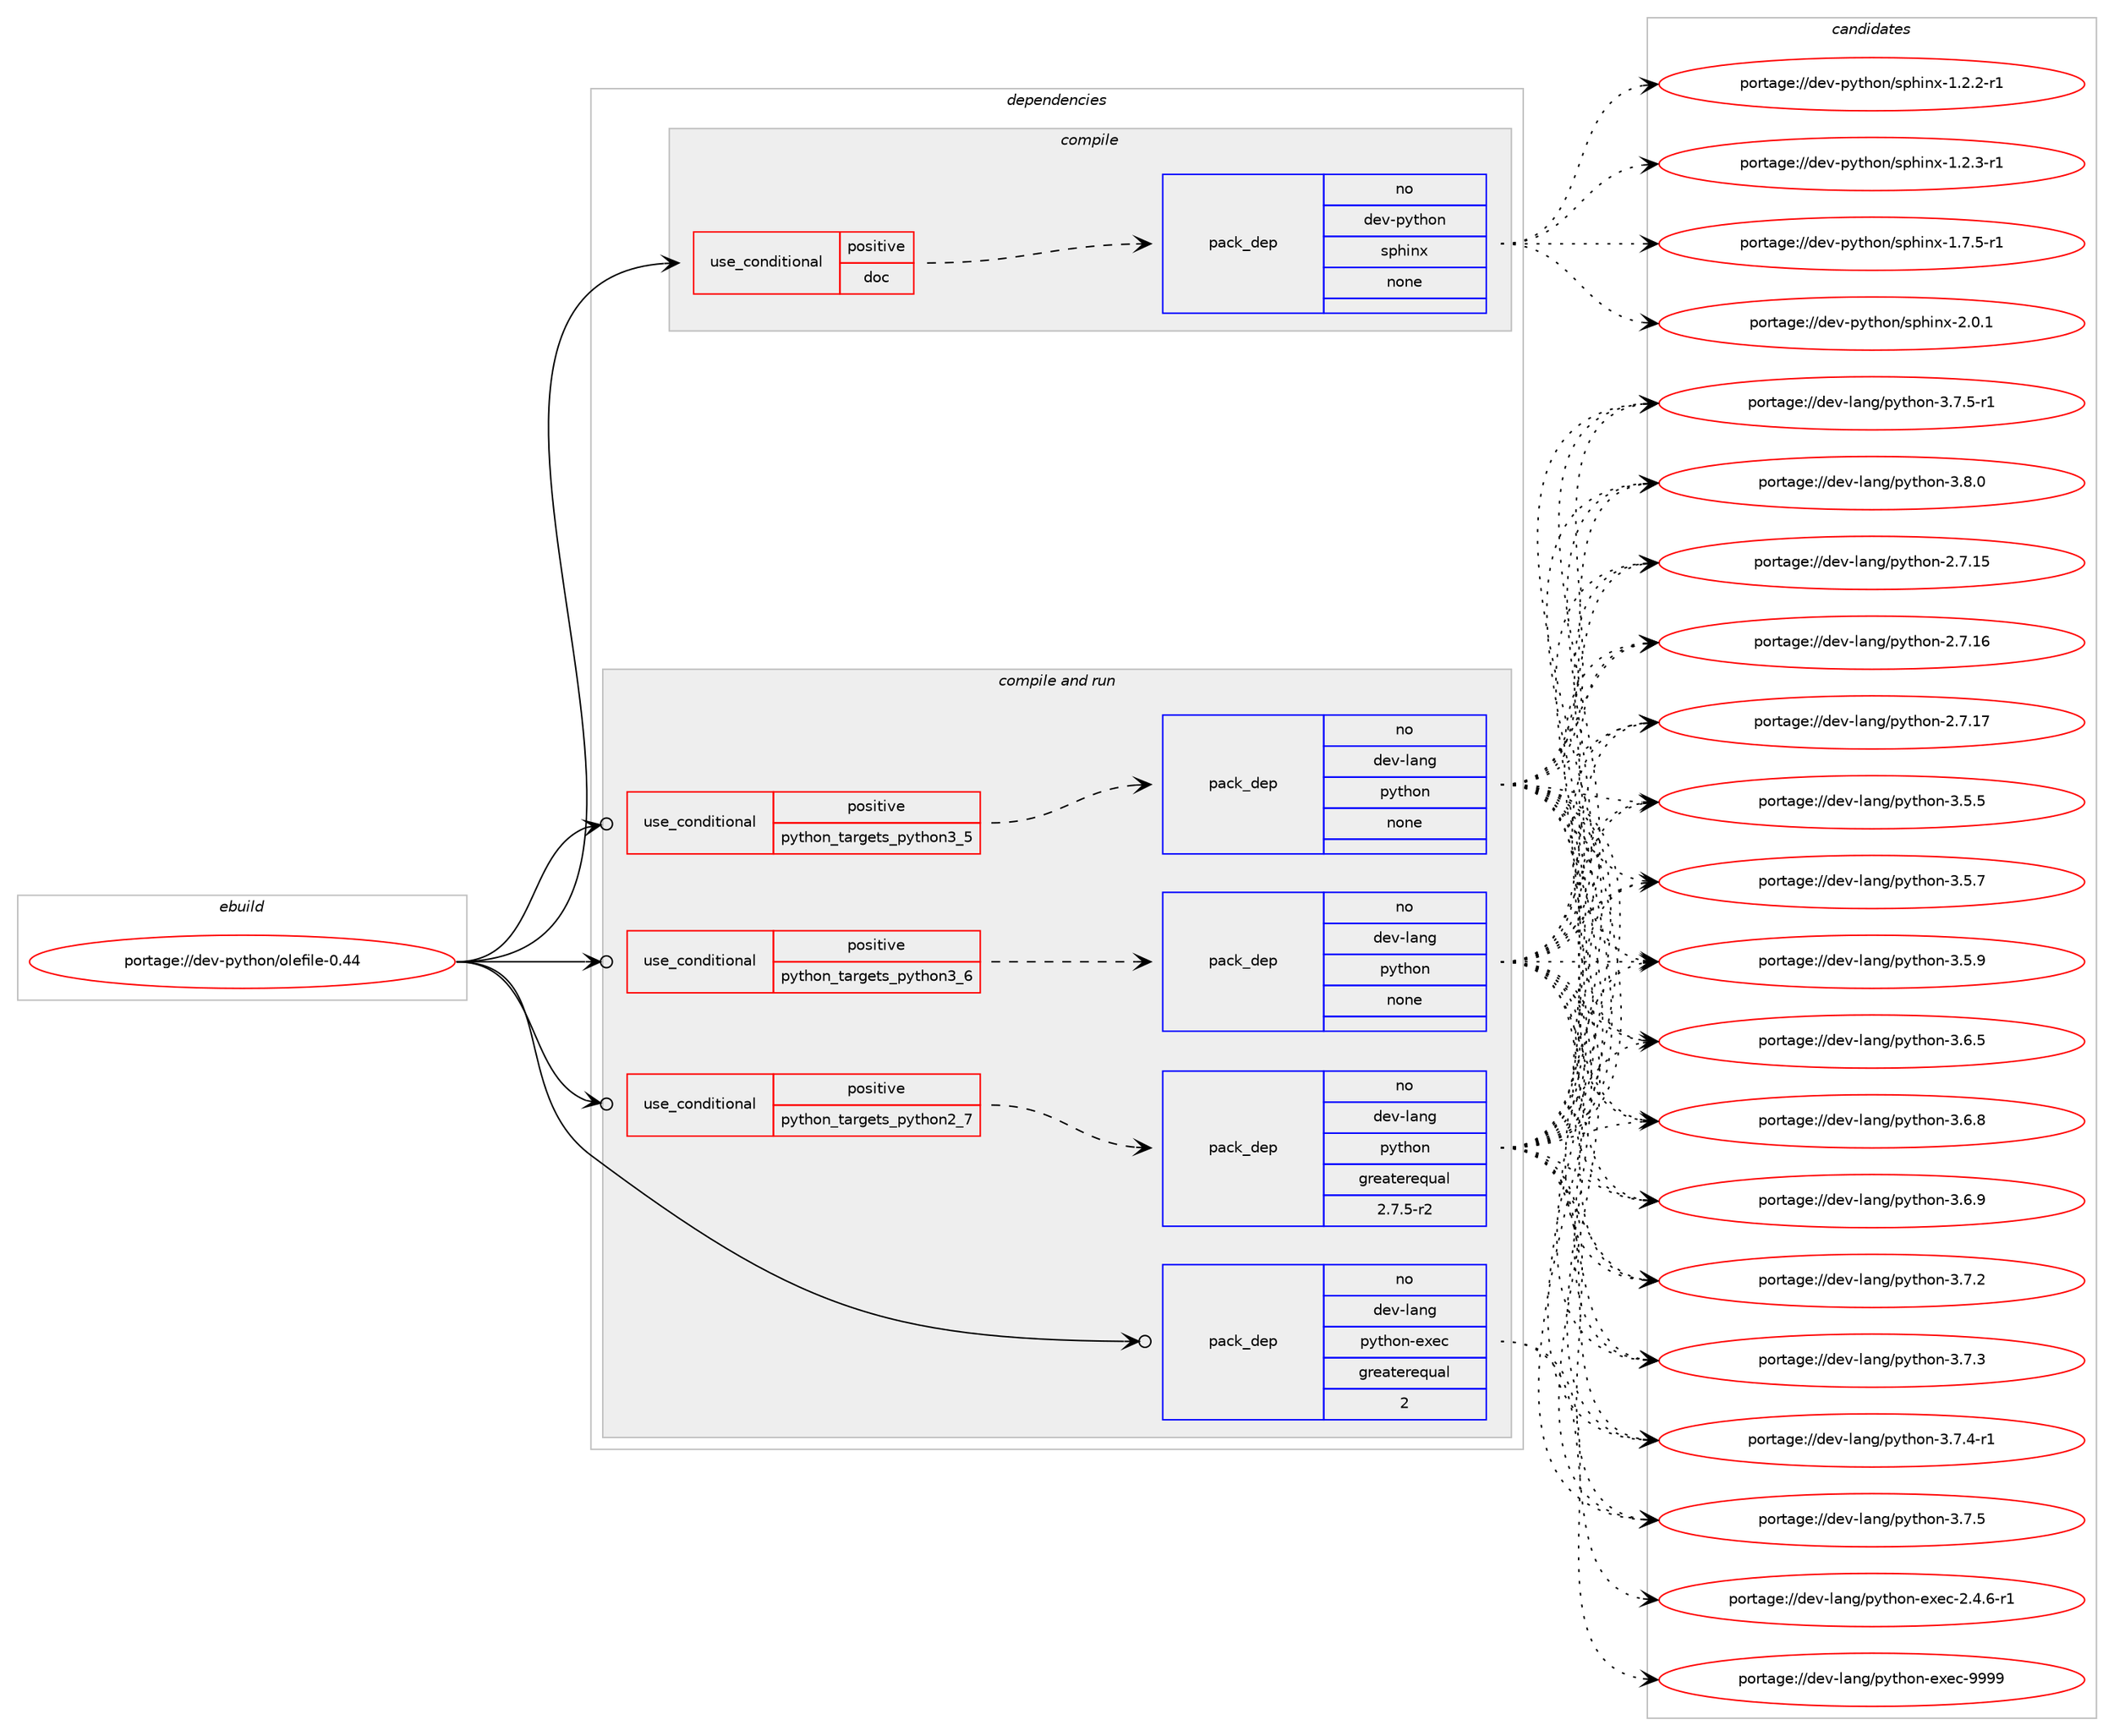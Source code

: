digraph prolog {

# *************
# Graph options
# *************

newrank=true;
concentrate=true;
compound=true;
graph [rankdir=LR,fontname=Helvetica,fontsize=10,ranksep=1.5];#, ranksep=2.5, nodesep=0.2];
edge  [arrowhead=vee];
node  [fontname=Helvetica,fontsize=10];

# **********
# The ebuild
# **********

subgraph cluster_leftcol {
color=gray;
rank=same;
label=<<i>ebuild</i>>;
id [label="portage://dev-python/olefile-0.44", color=red, width=4, href="../dev-python/olefile-0.44.svg"];
}

# ****************
# The dependencies
# ****************

subgraph cluster_midcol {
color=gray;
label=<<i>dependencies</i>>;
subgraph cluster_compile {
fillcolor="#eeeeee";
style=filled;
label=<<i>compile</i>>;
subgraph cond32814 {
dependency152753 [label=<<TABLE BORDER="0" CELLBORDER="1" CELLSPACING="0" CELLPADDING="4"><TR><TD ROWSPAN="3" CELLPADDING="10">use_conditional</TD></TR><TR><TD>positive</TD></TR><TR><TD>doc</TD></TR></TABLE>>, shape=none, color=red];
subgraph pack116610 {
dependency152754 [label=<<TABLE BORDER="0" CELLBORDER="1" CELLSPACING="0" CELLPADDING="4" WIDTH="220"><TR><TD ROWSPAN="6" CELLPADDING="30">pack_dep</TD></TR><TR><TD WIDTH="110">no</TD></TR><TR><TD>dev-python</TD></TR><TR><TD>sphinx</TD></TR><TR><TD>none</TD></TR><TR><TD></TD></TR></TABLE>>, shape=none, color=blue];
}
dependency152753:e -> dependency152754:w [weight=20,style="dashed",arrowhead="vee"];
}
id:e -> dependency152753:w [weight=20,style="solid",arrowhead="vee"];
}
subgraph cluster_compileandrun {
fillcolor="#eeeeee";
style=filled;
label=<<i>compile and run</i>>;
subgraph cond32815 {
dependency152755 [label=<<TABLE BORDER="0" CELLBORDER="1" CELLSPACING="0" CELLPADDING="4"><TR><TD ROWSPAN="3" CELLPADDING="10">use_conditional</TD></TR><TR><TD>positive</TD></TR><TR><TD>python_targets_python2_7</TD></TR></TABLE>>, shape=none, color=red];
subgraph pack116611 {
dependency152756 [label=<<TABLE BORDER="0" CELLBORDER="1" CELLSPACING="0" CELLPADDING="4" WIDTH="220"><TR><TD ROWSPAN="6" CELLPADDING="30">pack_dep</TD></TR><TR><TD WIDTH="110">no</TD></TR><TR><TD>dev-lang</TD></TR><TR><TD>python</TD></TR><TR><TD>greaterequal</TD></TR><TR><TD>2.7.5-r2</TD></TR></TABLE>>, shape=none, color=blue];
}
dependency152755:e -> dependency152756:w [weight=20,style="dashed",arrowhead="vee"];
}
id:e -> dependency152755:w [weight=20,style="solid",arrowhead="odotvee"];
subgraph cond32816 {
dependency152757 [label=<<TABLE BORDER="0" CELLBORDER="1" CELLSPACING="0" CELLPADDING="4"><TR><TD ROWSPAN="3" CELLPADDING="10">use_conditional</TD></TR><TR><TD>positive</TD></TR><TR><TD>python_targets_python3_5</TD></TR></TABLE>>, shape=none, color=red];
subgraph pack116612 {
dependency152758 [label=<<TABLE BORDER="0" CELLBORDER="1" CELLSPACING="0" CELLPADDING="4" WIDTH="220"><TR><TD ROWSPAN="6" CELLPADDING="30">pack_dep</TD></TR><TR><TD WIDTH="110">no</TD></TR><TR><TD>dev-lang</TD></TR><TR><TD>python</TD></TR><TR><TD>none</TD></TR><TR><TD></TD></TR></TABLE>>, shape=none, color=blue];
}
dependency152757:e -> dependency152758:w [weight=20,style="dashed",arrowhead="vee"];
}
id:e -> dependency152757:w [weight=20,style="solid",arrowhead="odotvee"];
subgraph cond32817 {
dependency152759 [label=<<TABLE BORDER="0" CELLBORDER="1" CELLSPACING="0" CELLPADDING="4"><TR><TD ROWSPAN="3" CELLPADDING="10">use_conditional</TD></TR><TR><TD>positive</TD></TR><TR><TD>python_targets_python3_6</TD></TR></TABLE>>, shape=none, color=red];
subgraph pack116613 {
dependency152760 [label=<<TABLE BORDER="0" CELLBORDER="1" CELLSPACING="0" CELLPADDING="4" WIDTH="220"><TR><TD ROWSPAN="6" CELLPADDING="30">pack_dep</TD></TR><TR><TD WIDTH="110">no</TD></TR><TR><TD>dev-lang</TD></TR><TR><TD>python</TD></TR><TR><TD>none</TD></TR><TR><TD></TD></TR></TABLE>>, shape=none, color=blue];
}
dependency152759:e -> dependency152760:w [weight=20,style="dashed",arrowhead="vee"];
}
id:e -> dependency152759:w [weight=20,style="solid",arrowhead="odotvee"];
subgraph pack116614 {
dependency152761 [label=<<TABLE BORDER="0" CELLBORDER="1" CELLSPACING="0" CELLPADDING="4" WIDTH="220"><TR><TD ROWSPAN="6" CELLPADDING="30">pack_dep</TD></TR><TR><TD WIDTH="110">no</TD></TR><TR><TD>dev-lang</TD></TR><TR><TD>python-exec</TD></TR><TR><TD>greaterequal</TD></TR><TR><TD>2</TD></TR></TABLE>>, shape=none, color=blue];
}
id:e -> dependency152761:w [weight=20,style="solid",arrowhead="odotvee"];
}
subgraph cluster_run {
fillcolor="#eeeeee";
style=filled;
label=<<i>run</i>>;
}
}

# **************
# The candidates
# **************

subgraph cluster_choices {
rank=same;
color=gray;
label=<<i>candidates</i>>;

subgraph choice116610 {
color=black;
nodesep=1;
choiceportage10010111845112121116104111110471151121041051101204549465046504511449 [label="portage://dev-python/sphinx-1.2.2-r1", color=red, width=4,href="../dev-python/sphinx-1.2.2-r1.svg"];
choiceportage10010111845112121116104111110471151121041051101204549465046514511449 [label="portage://dev-python/sphinx-1.2.3-r1", color=red, width=4,href="../dev-python/sphinx-1.2.3-r1.svg"];
choiceportage10010111845112121116104111110471151121041051101204549465546534511449 [label="portage://dev-python/sphinx-1.7.5-r1", color=red, width=4,href="../dev-python/sphinx-1.7.5-r1.svg"];
choiceportage1001011184511212111610411111047115112104105110120455046484649 [label="portage://dev-python/sphinx-2.0.1", color=red, width=4,href="../dev-python/sphinx-2.0.1.svg"];
dependency152754:e -> choiceportage10010111845112121116104111110471151121041051101204549465046504511449:w [style=dotted,weight="100"];
dependency152754:e -> choiceportage10010111845112121116104111110471151121041051101204549465046514511449:w [style=dotted,weight="100"];
dependency152754:e -> choiceportage10010111845112121116104111110471151121041051101204549465546534511449:w [style=dotted,weight="100"];
dependency152754:e -> choiceportage1001011184511212111610411111047115112104105110120455046484649:w [style=dotted,weight="100"];
}
subgraph choice116611 {
color=black;
nodesep=1;
choiceportage10010111845108971101034711212111610411111045504655464953 [label="portage://dev-lang/python-2.7.15", color=red, width=4,href="../dev-lang/python-2.7.15.svg"];
choiceportage10010111845108971101034711212111610411111045504655464954 [label="portage://dev-lang/python-2.7.16", color=red, width=4,href="../dev-lang/python-2.7.16.svg"];
choiceportage10010111845108971101034711212111610411111045504655464955 [label="portage://dev-lang/python-2.7.17", color=red, width=4,href="../dev-lang/python-2.7.17.svg"];
choiceportage100101118451089711010347112121116104111110455146534653 [label="portage://dev-lang/python-3.5.5", color=red, width=4,href="../dev-lang/python-3.5.5.svg"];
choiceportage100101118451089711010347112121116104111110455146534655 [label="portage://dev-lang/python-3.5.7", color=red, width=4,href="../dev-lang/python-3.5.7.svg"];
choiceportage100101118451089711010347112121116104111110455146534657 [label="portage://dev-lang/python-3.5.9", color=red, width=4,href="../dev-lang/python-3.5.9.svg"];
choiceportage100101118451089711010347112121116104111110455146544653 [label="portage://dev-lang/python-3.6.5", color=red, width=4,href="../dev-lang/python-3.6.5.svg"];
choiceportage100101118451089711010347112121116104111110455146544656 [label="portage://dev-lang/python-3.6.8", color=red, width=4,href="../dev-lang/python-3.6.8.svg"];
choiceportage100101118451089711010347112121116104111110455146544657 [label="portage://dev-lang/python-3.6.9", color=red, width=4,href="../dev-lang/python-3.6.9.svg"];
choiceportage100101118451089711010347112121116104111110455146554650 [label="portage://dev-lang/python-3.7.2", color=red, width=4,href="../dev-lang/python-3.7.2.svg"];
choiceportage100101118451089711010347112121116104111110455146554651 [label="portage://dev-lang/python-3.7.3", color=red, width=4,href="../dev-lang/python-3.7.3.svg"];
choiceportage1001011184510897110103471121211161041111104551465546524511449 [label="portage://dev-lang/python-3.7.4-r1", color=red, width=4,href="../dev-lang/python-3.7.4-r1.svg"];
choiceportage100101118451089711010347112121116104111110455146554653 [label="portage://dev-lang/python-3.7.5", color=red, width=4,href="../dev-lang/python-3.7.5.svg"];
choiceportage1001011184510897110103471121211161041111104551465546534511449 [label="portage://dev-lang/python-3.7.5-r1", color=red, width=4,href="../dev-lang/python-3.7.5-r1.svg"];
choiceportage100101118451089711010347112121116104111110455146564648 [label="portage://dev-lang/python-3.8.0", color=red, width=4,href="../dev-lang/python-3.8.0.svg"];
dependency152756:e -> choiceportage10010111845108971101034711212111610411111045504655464953:w [style=dotted,weight="100"];
dependency152756:e -> choiceportage10010111845108971101034711212111610411111045504655464954:w [style=dotted,weight="100"];
dependency152756:e -> choiceportage10010111845108971101034711212111610411111045504655464955:w [style=dotted,weight="100"];
dependency152756:e -> choiceportage100101118451089711010347112121116104111110455146534653:w [style=dotted,weight="100"];
dependency152756:e -> choiceportage100101118451089711010347112121116104111110455146534655:w [style=dotted,weight="100"];
dependency152756:e -> choiceportage100101118451089711010347112121116104111110455146534657:w [style=dotted,weight="100"];
dependency152756:e -> choiceportage100101118451089711010347112121116104111110455146544653:w [style=dotted,weight="100"];
dependency152756:e -> choiceportage100101118451089711010347112121116104111110455146544656:w [style=dotted,weight="100"];
dependency152756:e -> choiceportage100101118451089711010347112121116104111110455146544657:w [style=dotted,weight="100"];
dependency152756:e -> choiceportage100101118451089711010347112121116104111110455146554650:w [style=dotted,weight="100"];
dependency152756:e -> choiceportage100101118451089711010347112121116104111110455146554651:w [style=dotted,weight="100"];
dependency152756:e -> choiceportage1001011184510897110103471121211161041111104551465546524511449:w [style=dotted,weight="100"];
dependency152756:e -> choiceportage100101118451089711010347112121116104111110455146554653:w [style=dotted,weight="100"];
dependency152756:e -> choiceportage1001011184510897110103471121211161041111104551465546534511449:w [style=dotted,weight="100"];
dependency152756:e -> choiceportage100101118451089711010347112121116104111110455146564648:w [style=dotted,weight="100"];
}
subgraph choice116612 {
color=black;
nodesep=1;
choiceportage10010111845108971101034711212111610411111045504655464953 [label="portage://dev-lang/python-2.7.15", color=red, width=4,href="../dev-lang/python-2.7.15.svg"];
choiceportage10010111845108971101034711212111610411111045504655464954 [label="portage://dev-lang/python-2.7.16", color=red, width=4,href="../dev-lang/python-2.7.16.svg"];
choiceportage10010111845108971101034711212111610411111045504655464955 [label="portage://dev-lang/python-2.7.17", color=red, width=4,href="../dev-lang/python-2.7.17.svg"];
choiceportage100101118451089711010347112121116104111110455146534653 [label="portage://dev-lang/python-3.5.5", color=red, width=4,href="../dev-lang/python-3.5.5.svg"];
choiceportage100101118451089711010347112121116104111110455146534655 [label="portage://dev-lang/python-3.5.7", color=red, width=4,href="../dev-lang/python-3.5.7.svg"];
choiceportage100101118451089711010347112121116104111110455146534657 [label="portage://dev-lang/python-3.5.9", color=red, width=4,href="../dev-lang/python-3.5.9.svg"];
choiceportage100101118451089711010347112121116104111110455146544653 [label="portage://dev-lang/python-3.6.5", color=red, width=4,href="../dev-lang/python-3.6.5.svg"];
choiceportage100101118451089711010347112121116104111110455146544656 [label="portage://dev-lang/python-3.6.8", color=red, width=4,href="../dev-lang/python-3.6.8.svg"];
choiceportage100101118451089711010347112121116104111110455146544657 [label="portage://dev-lang/python-3.6.9", color=red, width=4,href="../dev-lang/python-3.6.9.svg"];
choiceportage100101118451089711010347112121116104111110455146554650 [label="portage://dev-lang/python-3.7.2", color=red, width=4,href="../dev-lang/python-3.7.2.svg"];
choiceportage100101118451089711010347112121116104111110455146554651 [label="portage://dev-lang/python-3.7.3", color=red, width=4,href="../dev-lang/python-3.7.3.svg"];
choiceportage1001011184510897110103471121211161041111104551465546524511449 [label="portage://dev-lang/python-3.7.4-r1", color=red, width=4,href="../dev-lang/python-3.7.4-r1.svg"];
choiceportage100101118451089711010347112121116104111110455146554653 [label="portage://dev-lang/python-3.7.5", color=red, width=4,href="../dev-lang/python-3.7.5.svg"];
choiceportage1001011184510897110103471121211161041111104551465546534511449 [label="portage://dev-lang/python-3.7.5-r1", color=red, width=4,href="../dev-lang/python-3.7.5-r1.svg"];
choiceportage100101118451089711010347112121116104111110455146564648 [label="portage://dev-lang/python-3.8.0", color=red, width=4,href="../dev-lang/python-3.8.0.svg"];
dependency152758:e -> choiceportage10010111845108971101034711212111610411111045504655464953:w [style=dotted,weight="100"];
dependency152758:e -> choiceportage10010111845108971101034711212111610411111045504655464954:w [style=dotted,weight="100"];
dependency152758:e -> choiceportage10010111845108971101034711212111610411111045504655464955:w [style=dotted,weight="100"];
dependency152758:e -> choiceportage100101118451089711010347112121116104111110455146534653:w [style=dotted,weight="100"];
dependency152758:e -> choiceportage100101118451089711010347112121116104111110455146534655:w [style=dotted,weight="100"];
dependency152758:e -> choiceportage100101118451089711010347112121116104111110455146534657:w [style=dotted,weight="100"];
dependency152758:e -> choiceportage100101118451089711010347112121116104111110455146544653:w [style=dotted,weight="100"];
dependency152758:e -> choiceportage100101118451089711010347112121116104111110455146544656:w [style=dotted,weight="100"];
dependency152758:e -> choiceportage100101118451089711010347112121116104111110455146544657:w [style=dotted,weight="100"];
dependency152758:e -> choiceportage100101118451089711010347112121116104111110455146554650:w [style=dotted,weight="100"];
dependency152758:e -> choiceportage100101118451089711010347112121116104111110455146554651:w [style=dotted,weight="100"];
dependency152758:e -> choiceportage1001011184510897110103471121211161041111104551465546524511449:w [style=dotted,weight="100"];
dependency152758:e -> choiceportage100101118451089711010347112121116104111110455146554653:w [style=dotted,weight="100"];
dependency152758:e -> choiceportage1001011184510897110103471121211161041111104551465546534511449:w [style=dotted,weight="100"];
dependency152758:e -> choiceportage100101118451089711010347112121116104111110455146564648:w [style=dotted,weight="100"];
}
subgraph choice116613 {
color=black;
nodesep=1;
choiceportage10010111845108971101034711212111610411111045504655464953 [label="portage://dev-lang/python-2.7.15", color=red, width=4,href="../dev-lang/python-2.7.15.svg"];
choiceportage10010111845108971101034711212111610411111045504655464954 [label="portage://dev-lang/python-2.7.16", color=red, width=4,href="../dev-lang/python-2.7.16.svg"];
choiceportage10010111845108971101034711212111610411111045504655464955 [label="portage://dev-lang/python-2.7.17", color=red, width=4,href="../dev-lang/python-2.7.17.svg"];
choiceportage100101118451089711010347112121116104111110455146534653 [label="portage://dev-lang/python-3.5.5", color=red, width=4,href="../dev-lang/python-3.5.5.svg"];
choiceportage100101118451089711010347112121116104111110455146534655 [label="portage://dev-lang/python-3.5.7", color=red, width=4,href="../dev-lang/python-3.5.7.svg"];
choiceportage100101118451089711010347112121116104111110455146534657 [label="portage://dev-lang/python-3.5.9", color=red, width=4,href="../dev-lang/python-3.5.9.svg"];
choiceportage100101118451089711010347112121116104111110455146544653 [label="portage://dev-lang/python-3.6.5", color=red, width=4,href="../dev-lang/python-3.6.5.svg"];
choiceportage100101118451089711010347112121116104111110455146544656 [label="portage://dev-lang/python-3.6.8", color=red, width=4,href="../dev-lang/python-3.6.8.svg"];
choiceportage100101118451089711010347112121116104111110455146544657 [label="portage://dev-lang/python-3.6.9", color=red, width=4,href="../dev-lang/python-3.6.9.svg"];
choiceportage100101118451089711010347112121116104111110455146554650 [label="portage://dev-lang/python-3.7.2", color=red, width=4,href="../dev-lang/python-3.7.2.svg"];
choiceportage100101118451089711010347112121116104111110455146554651 [label="portage://dev-lang/python-3.7.3", color=red, width=4,href="../dev-lang/python-3.7.3.svg"];
choiceportage1001011184510897110103471121211161041111104551465546524511449 [label="portage://dev-lang/python-3.7.4-r1", color=red, width=4,href="../dev-lang/python-3.7.4-r1.svg"];
choiceportage100101118451089711010347112121116104111110455146554653 [label="portage://dev-lang/python-3.7.5", color=red, width=4,href="../dev-lang/python-3.7.5.svg"];
choiceportage1001011184510897110103471121211161041111104551465546534511449 [label="portage://dev-lang/python-3.7.5-r1", color=red, width=4,href="../dev-lang/python-3.7.5-r1.svg"];
choiceportage100101118451089711010347112121116104111110455146564648 [label="portage://dev-lang/python-3.8.0", color=red, width=4,href="../dev-lang/python-3.8.0.svg"];
dependency152760:e -> choiceportage10010111845108971101034711212111610411111045504655464953:w [style=dotted,weight="100"];
dependency152760:e -> choiceportage10010111845108971101034711212111610411111045504655464954:w [style=dotted,weight="100"];
dependency152760:e -> choiceportage10010111845108971101034711212111610411111045504655464955:w [style=dotted,weight="100"];
dependency152760:e -> choiceportage100101118451089711010347112121116104111110455146534653:w [style=dotted,weight="100"];
dependency152760:e -> choiceportage100101118451089711010347112121116104111110455146534655:w [style=dotted,weight="100"];
dependency152760:e -> choiceportage100101118451089711010347112121116104111110455146534657:w [style=dotted,weight="100"];
dependency152760:e -> choiceportage100101118451089711010347112121116104111110455146544653:w [style=dotted,weight="100"];
dependency152760:e -> choiceportage100101118451089711010347112121116104111110455146544656:w [style=dotted,weight="100"];
dependency152760:e -> choiceportage100101118451089711010347112121116104111110455146544657:w [style=dotted,weight="100"];
dependency152760:e -> choiceportage100101118451089711010347112121116104111110455146554650:w [style=dotted,weight="100"];
dependency152760:e -> choiceportage100101118451089711010347112121116104111110455146554651:w [style=dotted,weight="100"];
dependency152760:e -> choiceportage1001011184510897110103471121211161041111104551465546524511449:w [style=dotted,weight="100"];
dependency152760:e -> choiceportage100101118451089711010347112121116104111110455146554653:w [style=dotted,weight="100"];
dependency152760:e -> choiceportage1001011184510897110103471121211161041111104551465546534511449:w [style=dotted,weight="100"];
dependency152760:e -> choiceportage100101118451089711010347112121116104111110455146564648:w [style=dotted,weight="100"];
}
subgraph choice116614 {
color=black;
nodesep=1;
choiceportage10010111845108971101034711212111610411111045101120101994550465246544511449 [label="portage://dev-lang/python-exec-2.4.6-r1", color=red, width=4,href="../dev-lang/python-exec-2.4.6-r1.svg"];
choiceportage10010111845108971101034711212111610411111045101120101994557575757 [label="portage://dev-lang/python-exec-9999", color=red, width=4,href="../dev-lang/python-exec-9999.svg"];
dependency152761:e -> choiceportage10010111845108971101034711212111610411111045101120101994550465246544511449:w [style=dotted,weight="100"];
dependency152761:e -> choiceportage10010111845108971101034711212111610411111045101120101994557575757:w [style=dotted,weight="100"];
}
}

}
